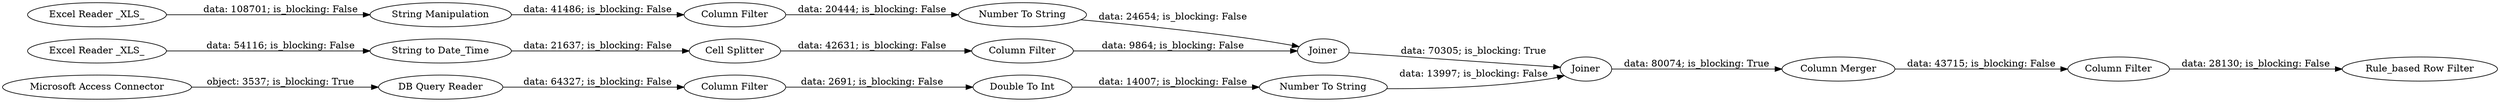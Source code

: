digraph {
	"-572859129316531710_1" [label="Excel Reader _XLS_"]
	"6557138577789489326_25" [label="Rule_based Row Filter"]
	"6557138577789489326_8" [label=Joiner]
	"-2049285329414497897_7" [label="Column Filter"]
	"7789814965001748374_19" [label="Double To Int"]
	"7789814965001748374_15" [label="DB Query Reader"]
	"-572859129316531710_2" [label="Cell Splitter"]
	"-2049285329414497897_9" [label="Number To String"]
	"6557138577789489326_24" [label="Column Filter"]
	"-572859129316531710_3" [label="Column Filter"]
	"7789814965001748374_13" [label="Column Filter"]
	"7789814965001748374_18" [label="Number To String"]
	"6557138577789489326_20" [label="Column Merger"]
	"6557138577789489326_17" [label=Joiner]
	"7789814965001748374_11" [label="Microsoft Access Connector"]
	"-2049285329414497897_6" [label="String Manipulation"]
	"-2049285329414497897_5" [label="Excel Reader _XLS_"]
	"-572859129316531710_4" [label="String to Date_Time"]
	"6557138577789489326_17" -> "6557138577789489326_20" [label="data: 80074; is_blocking: True"]
	"6557138577789489326_8" -> "6557138577789489326_17" [label="data: 70305; is_blocking: True"]
	"-572859129316531710_4" -> "-572859129316531710_2" [label="data: 21637; is_blocking: False"]
	"-572859129316531710_2" -> "-572859129316531710_3" [label="data: 42631; is_blocking: False"]
	"-2049285329414497897_5" -> "-2049285329414497897_6" [label="data: 108701; is_blocking: False"]
	"7789814965001748374_11" -> "7789814965001748374_15" [label="object: 3537; is_blocking: True"]
	"-2049285329414497897_9" -> "6557138577789489326_8" [label="data: 24654; is_blocking: False"]
	"6557138577789489326_24" -> "6557138577789489326_25" [label="data: 28130; is_blocking: False"]
	"-572859129316531710_1" -> "-572859129316531710_4" [label="data: 54116; is_blocking: False"]
	"-2049285329414497897_6" -> "-2049285329414497897_7" [label="data: 41486; is_blocking: False"]
	"7789814965001748374_18" -> "6557138577789489326_17" [label="data: 13997; is_blocking: False"]
	"7789814965001748374_19" -> "7789814965001748374_18" [label="data: 14007; is_blocking: False"]
	"6557138577789489326_20" -> "6557138577789489326_24" [label="data: 43715; is_blocking: False"]
	"-572859129316531710_3" -> "6557138577789489326_8" [label="data: 9864; is_blocking: False"]
	"-2049285329414497897_7" -> "-2049285329414497897_9" [label="data: 20444; is_blocking: False"]
	"7789814965001748374_15" -> "7789814965001748374_13" [label="data: 64327; is_blocking: False"]
	"7789814965001748374_13" -> "7789814965001748374_19" [label="data: 2691; is_blocking: False"]
	rankdir=LR
}
